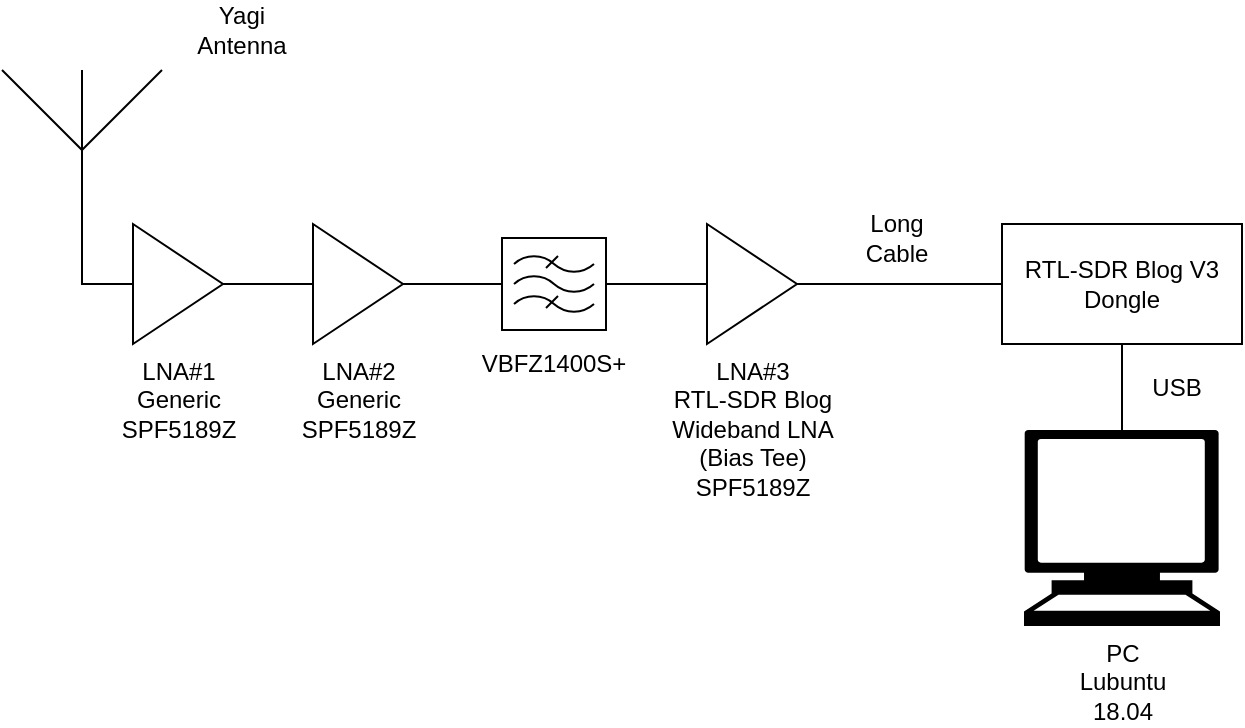 <mxfile version="10.6.7" type="github"><diagram id="xyKzN5jucL0awTWJQKNS" name="Page-1"><mxGraphModel dx="797" dy="448" grid="1" gridSize="10" guides="1" tooltips="1" connect="1" arrows="1" fold="1" page="1" pageScale="1" pageWidth="850" pageHeight="1100" math="0" shadow="0"><root><mxCell id="0"/><mxCell id="1" parent="0"/><mxCell id="1L3eXn68kcv1QcG-MO5W-8" style="edgeStyle=orthogonalEdgeStyle;rounded=0;orthogonalLoop=1;jettySize=auto;html=1;exitX=0.5;exitY=1;exitDx=0;exitDy=0;exitPerimeter=0;entryX=0;entryY=0.5;entryDx=0;entryDy=0;entryPerimeter=0;endArrow=none;endFill=0;" parent="1" source="1L3eXn68kcv1QcG-MO5W-1" target="1L3eXn68kcv1QcG-MO5W-5" edge="1"><mxGeometry relative="1" as="geometry"><Array as="points"><mxPoint x="60" y="277"/></Array></mxGeometry></mxCell><mxCell id="1L3eXn68kcv1QcG-MO5W-1" value="" style="verticalLabelPosition=bottom;shadow=0;dashed=0;align=center;fillColor=#ffffff;html=1;verticalAlign=top;strokeWidth=1;shape=mxgraph.electrical.radio.aerial_-_antenna_1;" parent="1" vertex="1"><mxGeometry x="20" y="170" width="80" height="100" as="geometry"/></mxCell><mxCell id="1L3eXn68kcv1QcG-MO5W-11" style="edgeStyle=orthogonalEdgeStyle;rounded=0;orthogonalLoop=1;jettySize=auto;html=1;exitX=1;exitY=0.5;exitDx=0;exitDy=0;exitPerimeter=0;entryX=0;entryY=0.5;entryDx=0;entryDy=0;entryPerimeter=0;endArrow=none;endFill=0;" parent="1" source="1L3eXn68kcv1QcG-MO5W-4" target="1L3eXn68kcv1QcG-MO5W-10" edge="1"><mxGeometry relative="1" as="geometry"/></mxCell><mxCell id="1L3eXn68kcv1QcG-MO5W-4" value="" style="verticalLabelPosition=bottom;shadow=0;dashed=0;align=center;fillColor=#ffffff;html=1;verticalAlign=top;strokeWidth=1;shape=mxgraph.electrical.abstract.filter;" parent="1" vertex="1"><mxGeometry x="270" y="254" width="52" height="46" as="geometry"/></mxCell><mxCell id="1L3eXn68kcv1QcG-MO5W-7" style="edgeStyle=orthogonalEdgeStyle;rounded=0;orthogonalLoop=1;jettySize=auto;html=1;exitX=1;exitY=0.5;exitDx=0;exitDy=0;exitPerimeter=0;entryX=0;entryY=0.5;entryDx=0;entryDy=0;entryPerimeter=0;endArrow=none;endFill=0;" parent="1" source="1L3eXn68kcv1QcG-MO5W-5" target="1L3eXn68kcv1QcG-MO5W-6" edge="1"><mxGeometry relative="1" as="geometry"/></mxCell><mxCell id="1L3eXn68kcv1QcG-MO5W-5" value="&lt;div&gt;LNA#1&lt;/div&gt;&lt;div&gt;Generic&lt;/div&gt;&lt;div&gt;SPF5189Z&lt;/div&gt;" style="verticalLabelPosition=bottom;shadow=0;dashed=0;align=center;fillColor=#ffffff;html=1;verticalAlign=top;strokeWidth=1;shape=mxgraph.electrical.abstract.amplifier;" parent="1" vertex="1"><mxGeometry x="83" y="247" width="50" height="60" as="geometry"/></mxCell><mxCell id="1L3eXn68kcv1QcG-MO5W-9" style="edgeStyle=orthogonalEdgeStyle;rounded=0;orthogonalLoop=1;jettySize=auto;html=1;exitX=1;exitY=0.5;exitDx=0;exitDy=0;exitPerimeter=0;entryX=0;entryY=0.5;entryDx=0;entryDy=0;entryPerimeter=0;endArrow=none;endFill=0;" parent="1" source="1L3eXn68kcv1QcG-MO5W-6" target="1L3eXn68kcv1QcG-MO5W-4" edge="1"><mxGeometry relative="1" as="geometry"/></mxCell><mxCell id="1L3eXn68kcv1QcG-MO5W-6" value="&lt;div&gt;LNA#2&lt;/div&gt;&lt;div&gt;Generic&lt;br&gt;&lt;/div&gt;&lt;div&gt;SPF5189Z&lt;/div&gt;" style="verticalLabelPosition=bottom;shadow=0;dashed=0;align=center;fillColor=#ffffff;html=1;verticalAlign=top;strokeWidth=1;shape=mxgraph.electrical.abstract.amplifier;" parent="1" vertex="1"><mxGeometry x="173" y="247" width="50" height="60" as="geometry"/></mxCell><mxCell id="1L3eXn68kcv1QcG-MO5W-13" style="edgeStyle=orthogonalEdgeStyle;rounded=0;orthogonalLoop=1;jettySize=auto;html=1;exitX=1;exitY=0.5;exitDx=0;exitDy=0;exitPerimeter=0;entryX=0;entryY=0.5;entryDx=0;entryDy=0;endArrow=none;endFill=0;" parent="1" source="1L3eXn68kcv1QcG-MO5W-10" target="1L3eXn68kcv1QcG-MO5W-12" edge="1"><mxGeometry relative="1" as="geometry"/></mxCell><mxCell id="1L3eXn68kcv1QcG-MO5W-10" value="&lt;div&gt;LNA#3&lt;/div&gt;&lt;div&gt;RTL-SDR Blog&lt;/div&gt;&lt;div&gt;Wideband LNA &lt;br&gt;&lt;/div&gt;&lt;div&gt;(Bias Tee)&lt;br&gt;&lt;/div&gt;&lt;div&gt;SPF5189Z&lt;/div&gt;" style="verticalLabelPosition=bottom;shadow=0;dashed=0;align=center;fillColor=#ffffff;html=1;verticalAlign=top;strokeWidth=1;shape=mxgraph.electrical.abstract.amplifier;" parent="1" vertex="1"><mxGeometry x="370" y="247" width="50" height="60" as="geometry"/></mxCell><mxCell id="4f4uyeGnlFcmCcFgaMjf-6" style="edgeStyle=orthogonalEdgeStyle;rounded=0;orthogonalLoop=1;jettySize=auto;html=1;exitX=0.5;exitY=1;exitDx=0;exitDy=0;entryX=0.5;entryY=0;entryDx=0;entryDy=0;entryPerimeter=0;endArrow=none;endFill=0;" edge="1" parent="1" source="1L3eXn68kcv1QcG-MO5W-12" target="4f4uyeGnlFcmCcFgaMjf-5"><mxGeometry relative="1" as="geometry"/></mxCell><mxCell id="1L3eXn68kcv1QcG-MO5W-12" value="&lt;div&gt;RTL-SDR Blog V3 Dongle&lt;br&gt;&lt;/div&gt;" style="rounded=0;whiteSpace=wrap;html=1;" parent="1" vertex="1"><mxGeometry x="520" y="247" width="120" height="60" as="geometry"/></mxCell><mxCell id="1L3eXn68kcv1QcG-MO5W-14" value="&lt;div&gt;Yagi&lt;/div&gt;&lt;div&gt;Antenna&lt;/div&gt;" style="text;html=1;strokeColor=none;fillColor=none;align=center;verticalAlign=middle;whiteSpace=wrap;rounded=0;" parent="1" vertex="1"><mxGeometry x="90" y="140" width="100" height="20" as="geometry"/></mxCell><mxCell id="1L3eXn68kcv1QcG-MO5W-15" value="&lt;div&gt;Long&lt;/div&gt;&lt;div&gt;Cable&lt;/div&gt;" style="text;html=1;strokeColor=none;fillColor=none;align=center;verticalAlign=middle;whiteSpace=wrap;rounded=0;" parent="1" vertex="1"><mxGeometry x="440" y="244" width="55" height="20" as="geometry"/></mxCell><mxCell id="4f4uyeGnlFcmCcFgaMjf-1" value="VBFZ1400S+" style="text;html=1;strokeColor=none;fillColor=none;align=center;verticalAlign=middle;whiteSpace=wrap;rounded=0;" vertex="1" parent="1"><mxGeometry x="246" y="307" width="100" height="20" as="geometry"/></mxCell><mxCell id="4f4uyeGnlFcmCcFgaMjf-5" value="&lt;div&gt;PC&lt;/div&gt;&lt;div&gt;Lubuntu&lt;/div&gt;&lt;div&gt;18.04&lt;br&gt;&lt;/div&gt;" style="shape=mxgraph.signs.tech.computer;html=1;fillColor=#000000;strokeColor=none;verticalLabelPosition=bottom;verticalAlign=top;align=center;" vertex="1" parent="1"><mxGeometry x="531" y="350" width="98" height="98" as="geometry"/></mxCell><mxCell id="4f4uyeGnlFcmCcFgaMjf-7" value="USB" style="text;html=1;strokeColor=none;fillColor=none;align=center;verticalAlign=middle;whiteSpace=wrap;rounded=0;" vertex="1" parent="1"><mxGeometry x="590" y="319" width="35" height="20" as="geometry"/></mxCell></root></mxGraphModel></diagram></mxfile>